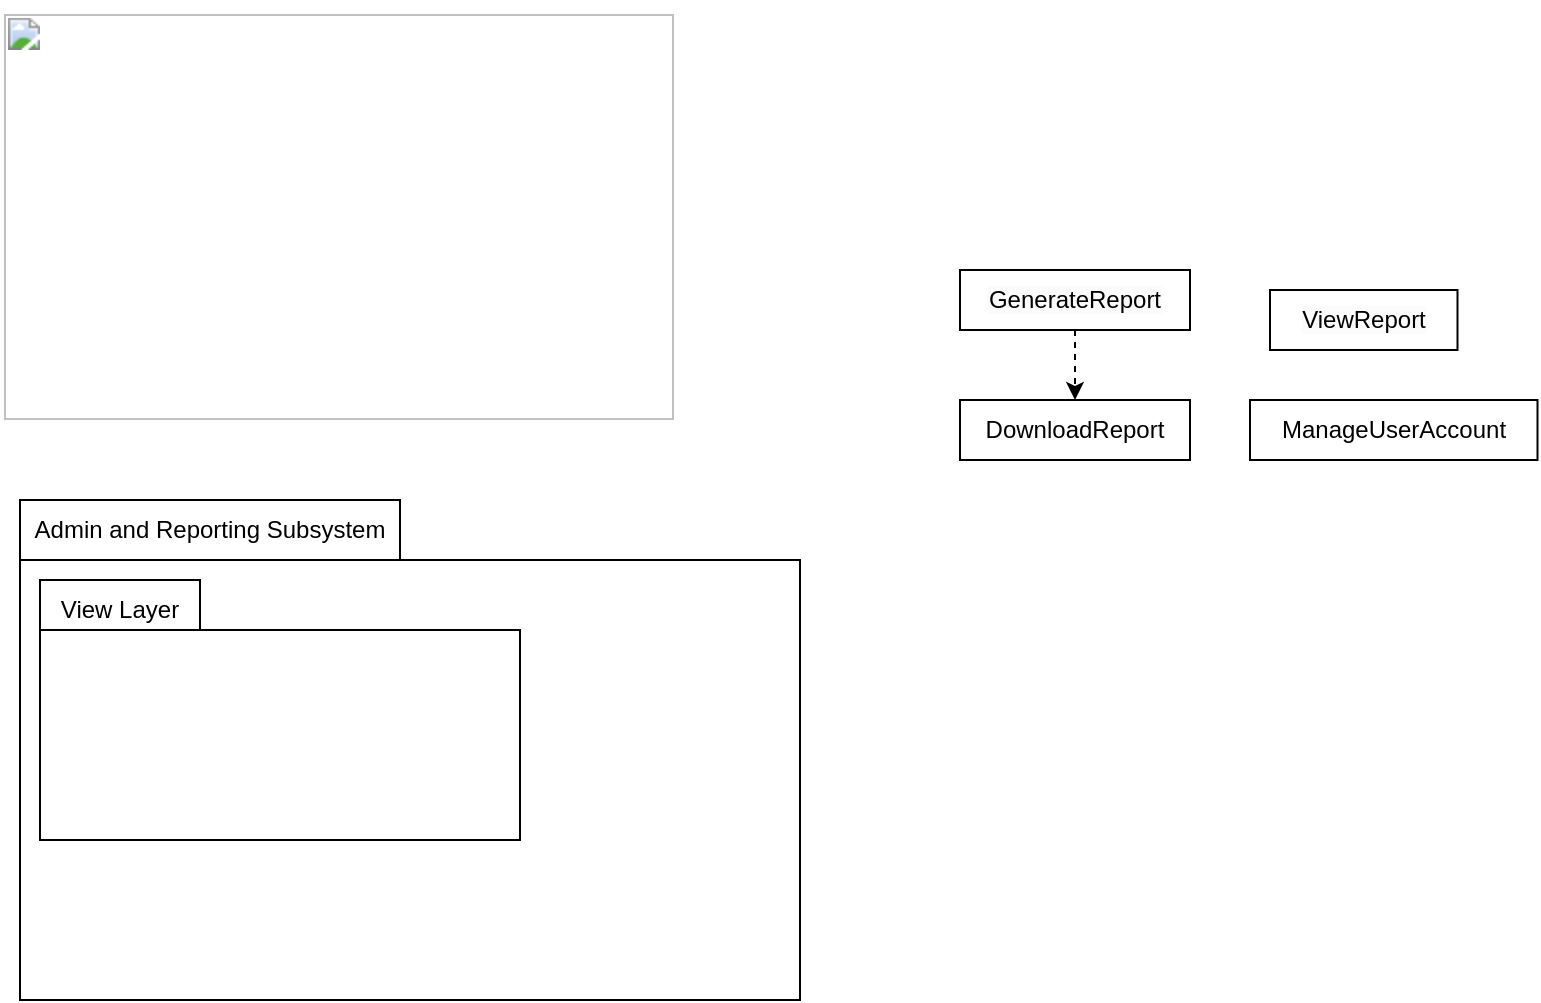 <mxfile>
    <diagram id="gJ7aOJlnt6KdVEp85xed" name="Page-1">
        <mxGraphModel dx="1198" dy="459" grid="1" gridSize="10" guides="1" tooltips="1" connect="1" arrows="1" fold="1" page="1" pageScale="1" pageWidth="1100" pageHeight="850" math="0" shadow="0">
            <root>
                <mxCell id="0"/>
                <mxCell id="1" parent="0"/>
                <mxCell id="2" value="" style="rounded=0;whiteSpace=wrap;html=1;" parent="1" vertex="1">
                    <mxGeometry x="300" y="280" width="390" height="220" as="geometry"/>
                </mxCell>
                <mxCell id="3" value="Admin and Reporting Subsystem" style="rounded=0;whiteSpace=wrap;html=1;" parent="1" vertex="1">
                    <mxGeometry x="300" y="250" width="190" height="30" as="geometry"/>
                </mxCell>
                <mxCell id="4" style="edgeStyle=none;html=1;exitX=0.5;exitY=1;exitDx=0;exitDy=0;entryX=0.5;entryY=0;entryDx=0;entryDy=0;dashed=1;" parent="1" source="5" target="8" edge="1">
                    <mxGeometry relative="1" as="geometry"/>
                </mxCell>
                <mxCell id="5" value="&lt;span style=&quot;color: rgb(0, 0, 0); font-family: Helvetica; font-size: 12px; font-style: normal; font-variant-ligatures: normal; font-variant-caps: normal; font-weight: 400; letter-spacing: normal; orphans: 2; text-align: center; text-indent: 0px; text-transform: none; widows: 2; word-spacing: 0px; -webkit-text-stroke-width: 0px; background-color: rgb(251, 251, 251); text-decoration-thickness: initial; text-decoration-style: initial; text-decoration-color: initial; float: none; display: inline !important;&quot;&gt;GenerateReport&lt;/span&gt;" style="rounded=0;whiteSpace=wrap;html=1;" parent="1" vertex="1">
                    <mxGeometry x="770" y="135" width="115" height="30" as="geometry"/>
                </mxCell>
                <mxCell id="6" value="&lt;span style=&quot;color: rgb(0, 0, 0); font-family: Helvetica; font-size: 12px; font-style: normal; font-variant-ligatures: normal; font-variant-caps: normal; font-weight: 400; letter-spacing: normal; orphans: 2; text-align: center; text-indent: 0px; text-transform: none; widows: 2; word-spacing: 0px; -webkit-text-stroke-width: 0px; background-color: rgb(251, 251, 251); text-decoration-thickness: initial; text-decoration-style: initial; text-decoration-color: initial; float: none; display: inline !important;&quot;&gt;View&lt;/span&gt;&lt;span style=&quot;color: rgb(0, 0, 0); font-family: Helvetica; font-size: 12px; font-style: normal; font-variant-ligatures: normal; font-variant-caps: normal; font-weight: 400; letter-spacing: normal; orphans: 2; text-align: center; text-indent: 0px; text-transform: none; widows: 2; word-spacing: 0px; -webkit-text-stroke-width: 0px; background-color: rgb(251, 251, 251); text-decoration-thickness: initial; text-decoration-style: initial; text-decoration-color: initial; float: none; display: inline !important;&quot;&gt;Report&lt;/span&gt;" style="rounded=0;whiteSpace=wrap;html=1;" parent="1" vertex="1">
                    <mxGeometry x="925" y="145" width="93.75" height="30" as="geometry"/>
                </mxCell>
                <mxCell id="7" value="ManageUserAccount" style="rounded=0;whiteSpace=wrap;html=1;" parent="1" vertex="1">
                    <mxGeometry x="915" y="200" width="143.75" height="30" as="geometry"/>
                </mxCell>
                <mxCell id="8" value="DownloadReport" style="rounded=0;whiteSpace=wrap;html=1;" parent="1" vertex="1">
                    <mxGeometry x="770" y="200" width="115" height="30" as="geometry"/>
                </mxCell>
                <mxCell id="9" value="&lt;b id=&quot;docs-internal-guid-b073d714-7fff-e24e-eaaa-7f86b4e6f341&quot; style=&quot;font-weight:normal;&quot;&gt;&lt;span style=&quot;font-size: 12pt; font-family: Arial; color: rgb(0, 0, 0); background-color: transparent; font-weight: 400; font-style: normal; font-variant: normal; text-decoration: none; vertical-align: baseline;&quot;&gt;&lt;span style=&quot;border:none;display:inline-block;overflow:hidden;width:335px;height:203px;&quot;&gt;&lt;img style=&quot;margin-left:0px;margin-top:0px;&quot; height=&quot;203&quot; width=&quot;335&quot; src=&quot;https://lh6.googleusercontent.com/mphDfj8QRcVakWX2dgx_xiCVr1elIsFyqgZc8AKRAAw4MhNiFLV_bEYoqNXkF72h7m8EBzk2q4eZ9KAzU3Slz4AgBybG27hPH6soEGbtTs0K3uMDqjgIQziyJmDoH01umo7biaMo6aSIGt3bTKzjmw&quot;&gt;&lt;/span&gt;&lt;/span&gt;&lt;/b&gt;" style="text;whiteSpace=wrap;html=1;" vertex="1" parent="1">
                    <mxGeometry x="290" width="370" height="230" as="geometry"/>
                </mxCell>
                <mxCell id="10" value="View Layer" style="rounded=0;whiteSpace=wrap;html=1;" vertex="1" parent="1">
                    <mxGeometry x="310" y="290" width="80" height="30" as="geometry"/>
                </mxCell>
                <mxCell id="11" value="" style="rounded=0;whiteSpace=wrap;html=1;" vertex="1" parent="1">
                    <mxGeometry x="310" y="315" width="240" height="105" as="geometry"/>
                </mxCell>
            </root>
        </mxGraphModel>
    </diagram>
</mxfile>